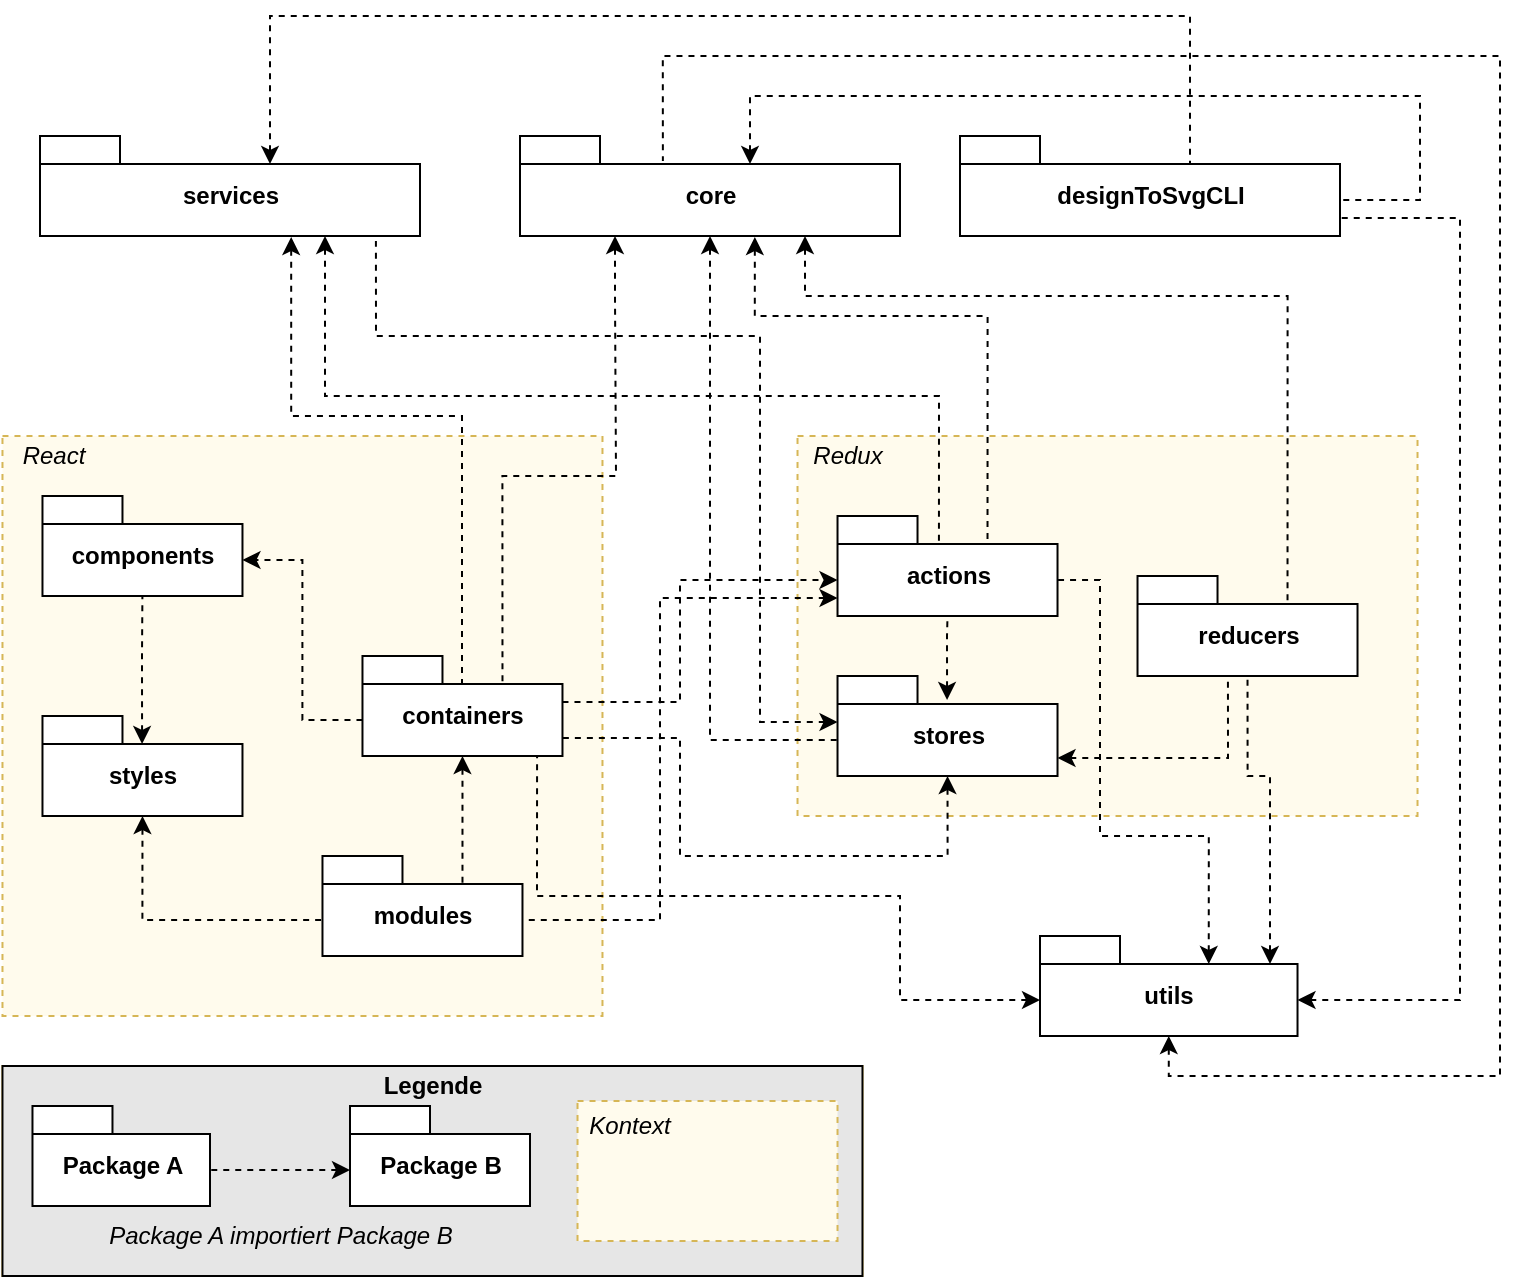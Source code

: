 <mxfile version="14.2.7" type="github">
  <diagram id="I6CuVnorOdHP8k_syBgL" name="Page-1">
    <mxGraphModel dx="808" dy="803" grid="1" gridSize="10" guides="1" tooltips="1" connect="1" arrows="1" fold="1" page="1" pageScale="1" pageWidth="827" pageHeight="1169" math="0" shadow="0">
      <root>
        <mxCell id="0" />
        <mxCell id="1" parent="0" />
        <mxCell id="pyWrmdddOTH64ym8ZQrJ-3" value="" style="rounded=0;whiteSpace=wrap;html=1;strokeColor=#d6b656;dashed=1;fillColor=#FFFBED;" vertex="1" parent="1">
          <mxGeometry x="51.24" y="250" width="300" height="290" as="geometry" />
        </mxCell>
        <mxCell id="pyWrmdddOTH64ym8ZQrJ-1" value="" style="rounded=0;whiteSpace=wrap;html=1;strokeColor=#d6b656;dashed=1;fillColor=#FFFBED;" vertex="1" parent="1">
          <mxGeometry x="448.76" y="250" width="310" height="190" as="geometry" />
        </mxCell>
        <mxCell id="pyWrmdddOTH64ym8ZQrJ-35" style="edgeStyle=orthogonalEdgeStyle;rounded=0;orthogonalLoop=1;jettySize=auto;html=1;exitX=0;exitY=0;exitDx=115;exitDy=14;exitPerimeter=0;entryX=0;entryY=0;entryDx=190;entryDy=32;entryPerimeter=0;dashed=1;startArrow=classic;startFill=1;endArrow=none;endFill=0;" edge="1" parent="1" source="r5C_3WcXiJWx9LqU8J2X-4" target="r5C_3WcXiJWx9LqU8J2X-5">
          <mxGeometry relative="1" as="geometry">
            <Array as="points">
              <mxPoint x="425" y="80" />
              <mxPoint x="760" y="80" />
              <mxPoint x="760" y="132" />
            </Array>
          </mxGeometry>
        </mxCell>
        <mxCell id="pyWrmdddOTH64ym8ZQrJ-41" style="edgeStyle=orthogonalEdgeStyle;rounded=0;orthogonalLoop=1;jettySize=auto;html=1;exitX=0.5;exitY=1;exitDx=0;exitDy=0;exitPerimeter=0;entryX=0;entryY=0;entryDx=0;entryDy=32;entryPerimeter=0;dashed=1;startArrow=classic;startFill=1;endArrow=none;endFill=0;" edge="1" parent="1" source="r5C_3WcXiJWx9LqU8J2X-4" target="r5C_3WcXiJWx9LqU8J2X-9">
          <mxGeometry relative="1" as="geometry" />
        </mxCell>
        <mxCell id="pyWrmdddOTH64ym8ZQrJ-42" style="edgeStyle=orthogonalEdgeStyle;rounded=0;orthogonalLoop=1;jettySize=auto;html=1;exitX=0.618;exitY=1.01;exitDx=0;exitDy=0;exitPerimeter=0;entryX=0;entryY=0;entryDx=75;entryDy=14;entryPerimeter=0;dashed=1;startArrow=classic;startFill=1;endArrow=none;endFill=0;" edge="1" parent="1" source="r5C_3WcXiJWx9LqU8J2X-4" target="r5C_3WcXiJWx9LqU8J2X-1">
          <mxGeometry relative="1" as="geometry">
            <Array as="points">
              <mxPoint x="427" y="190" />
              <mxPoint x="544" y="190" />
            </Array>
          </mxGeometry>
        </mxCell>
        <mxCell id="pyWrmdddOTH64ym8ZQrJ-43" style="edgeStyle=orthogonalEdgeStyle;rounded=0;orthogonalLoop=1;jettySize=auto;html=1;exitX=0.75;exitY=1;exitDx=0;exitDy=0;exitPerimeter=0;entryX=0;entryY=0;entryDx=75;entryDy=14;entryPerimeter=0;dashed=1;startArrow=classic;startFill=1;endArrow=none;endFill=0;" edge="1" parent="1" source="r5C_3WcXiJWx9LqU8J2X-4" target="r5C_3WcXiJWx9LqU8J2X-7">
          <mxGeometry relative="1" as="geometry">
            <Array as="points">
              <mxPoint x="453" y="180" />
              <mxPoint x="694" y="180" />
            </Array>
          </mxGeometry>
        </mxCell>
        <mxCell id="pyWrmdddOTH64ym8ZQrJ-70" style="edgeStyle=orthogonalEdgeStyle;rounded=0;orthogonalLoop=1;jettySize=auto;html=1;exitX=0.25;exitY=1;exitDx=0;exitDy=0;exitPerimeter=0;entryX=0;entryY=0;entryDx=70;entryDy=14;entryPerimeter=0;dashed=1;startArrow=classic;startFill=1;endArrow=none;endFill=0;" edge="1" parent="1" source="r5C_3WcXiJWx9LqU8J2X-4" target="r5C_3WcXiJWx9LqU8J2X-2">
          <mxGeometry relative="1" as="geometry">
            <Array as="points">
              <mxPoint x="358" y="180" />
              <mxPoint x="358" y="180" />
              <mxPoint x="358" y="270" />
              <mxPoint x="301" y="270" />
            </Array>
          </mxGeometry>
        </mxCell>
        <mxCell id="r5C_3WcXiJWx9LqU8J2X-4" value="core" style="shape=folder;fontStyle=1;spacingTop=10;tabWidth=40;tabHeight=14;tabPosition=left;html=1;" parent="1" vertex="1">
          <mxGeometry x="310" y="100" width="190" height="50" as="geometry" />
        </mxCell>
        <mxCell id="r5C_3WcXiJWx9LqU8J2X-5" value="designToSvgCLI" style="shape=folder;fontStyle=1;spacingTop=10;tabWidth=40;tabHeight=14;tabPosition=left;html=1;" parent="1" vertex="1">
          <mxGeometry x="530" y="100" width="190" height="50" as="geometry" />
        </mxCell>
        <mxCell id="pyWrmdddOTH64ym8ZQrJ-63" style="edgeStyle=orthogonalEdgeStyle;rounded=0;orthogonalLoop=1;jettySize=auto;html=1;exitX=0.661;exitY=1.01;exitDx=0;exitDy=0;exitPerimeter=0;dashed=1;startArrow=classic;startFill=1;endArrow=none;endFill=0;entryX=0.478;entryY=0.29;entryDx=0;entryDy=0;entryPerimeter=0;" edge="1" parent="1" source="r5C_3WcXiJWx9LqU8J2X-8" target="r5C_3WcXiJWx9LqU8J2X-2">
          <mxGeometry relative="1" as="geometry">
            <Array as="points">
              <mxPoint x="196" y="240" />
              <mxPoint x="281" y="240" />
              <mxPoint x="281" y="375" />
            </Array>
          </mxGeometry>
        </mxCell>
        <mxCell id="pyWrmdddOTH64ym8ZQrJ-64" style="edgeStyle=orthogonalEdgeStyle;rounded=0;orthogonalLoop=1;jettySize=auto;html=1;exitX=0;exitY=0;exitDx=115;exitDy=14;exitPerimeter=0;entryX=0;entryY=0;entryDx=115;entryDy=14;entryPerimeter=0;dashed=1;startArrow=classic;startFill=1;endArrow=none;endFill=0;" edge="1" parent="1" source="r5C_3WcXiJWx9LqU8J2X-8" target="r5C_3WcXiJWx9LqU8J2X-5">
          <mxGeometry relative="1" as="geometry">
            <Array as="points">
              <mxPoint x="185" y="40" />
              <mxPoint x="645" y="40" />
            </Array>
          </mxGeometry>
        </mxCell>
        <mxCell id="r5C_3WcXiJWx9LqU8J2X-8" value="services" style="shape=folder;fontStyle=1;spacingTop=10;tabWidth=40;tabHeight=14;tabPosition=left;html=1;" parent="1" vertex="1">
          <mxGeometry x="70" y="100" width="190" height="50" as="geometry" />
        </mxCell>
        <mxCell id="pyWrmdddOTH64ym8ZQrJ-44" style="edgeStyle=orthogonalEdgeStyle;rounded=0;orthogonalLoop=1;jettySize=auto;html=1;exitX=0;exitY=0;exitDx=115;exitDy=14;exitPerimeter=0;dashed=1;startArrow=classic;startFill=1;endArrow=none;endFill=0;entryX=0.5;entryY=1;entryDx=0;entryDy=0;entryPerimeter=0;" edge="1" parent="1" source="r5C_3WcXiJWx9LqU8J2X-11" target="r5C_3WcXiJWx9LqU8J2X-7">
          <mxGeometry relative="1" as="geometry">
            <mxPoint x="640" y="470" as="targetPoint" />
            <Array as="points">
              <mxPoint x="685" y="420" />
              <mxPoint x="674" y="420" />
            </Array>
          </mxGeometry>
        </mxCell>
        <mxCell id="pyWrmdddOTH64ym8ZQrJ-45" style="edgeStyle=orthogonalEdgeStyle;rounded=0;orthogonalLoop=1;jettySize=auto;html=1;exitX=0;exitY=0;exitDx=84.38;exitDy=14;exitPerimeter=0;entryX=0;entryY=0;entryDx=110;entryDy=32;entryPerimeter=0;dashed=1;startArrow=classic;startFill=1;endArrow=none;endFill=0;" edge="1" parent="1" source="r5C_3WcXiJWx9LqU8J2X-11" target="r5C_3WcXiJWx9LqU8J2X-1">
          <mxGeometry relative="1" as="geometry">
            <Array as="points">
              <mxPoint x="654" y="450" />
              <mxPoint x="600" y="450" />
              <mxPoint x="600" y="322" />
            </Array>
          </mxGeometry>
        </mxCell>
        <mxCell id="pyWrmdddOTH64ym8ZQrJ-46" style="edgeStyle=orthogonalEdgeStyle;rounded=0;orthogonalLoop=1;jettySize=auto;html=1;exitX=0;exitY=0;exitDx=0;exitDy=32;exitPerimeter=0;entryX=0.873;entryY=1;entryDx=0;entryDy=0;entryPerimeter=0;dashed=1;startArrow=classic;startFill=1;endArrow=none;endFill=0;" edge="1" parent="1" source="r5C_3WcXiJWx9LqU8J2X-11" target="r5C_3WcXiJWx9LqU8J2X-2">
          <mxGeometry relative="1" as="geometry">
            <Array as="points">
              <mxPoint x="500" y="532" />
              <mxPoint x="500" y="480" />
              <mxPoint x="319" y="480" />
            </Array>
          </mxGeometry>
        </mxCell>
        <mxCell id="pyWrmdddOTH64ym8ZQrJ-47" style="edgeStyle=orthogonalEdgeStyle;rounded=0;orthogonalLoop=1;jettySize=auto;html=1;exitX=0.5;exitY=1;exitDx=0;exitDy=0;exitPerimeter=0;entryX=0.376;entryY=0.25;entryDx=0;entryDy=0;entryPerimeter=0;dashed=1;startArrow=classic;startFill=1;endArrow=none;endFill=0;" edge="1" parent="1" source="r5C_3WcXiJWx9LqU8J2X-11" target="r5C_3WcXiJWx9LqU8J2X-4">
          <mxGeometry relative="1" as="geometry">
            <Array as="points">
              <mxPoint x="634" y="570" />
              <mxPoint x="800" y="570" />
              <mxPoint x="800" y="60" />
              <mxPoint x="381" y="60" />
            </Array>
          </mxGeometry>
        </mxCell>
        <mxCell id="pyWrmdddOTH64ym8ZQrJ-48" style="edgeStyle=orthogonalEdgeStyle;rounded=0;orthogonalLoop=1;jettySize=auto;html=1;exitX=0;exitY=0;exitDx=128.76;exitDy=32;exitPerimeter=0;entryX=0;entryY=0;entryDx=190;entryDy=41;entryPerimeter=0;dashed=1;startArrow=classic;startFill=1;endArrow=none;endFill=0;" edge="1" parent="1" source="r5C_3WcXiJWx9LqU8J2X-11" target="r5C_3WcXiJWx9LqU8J2X-5">
          <mxGeometry relative="1" as="geometry">
            <Array as="points">
              <mxPoint x="780" y="532" />
              <mxPoint x="780" y="141" />
            </Array>
          </mxGeometry>
        </mxCell>
        <mxCell id="r5C_3WcXiJWx9LqU8J2X-11" value="utils" style="shape=folder;fontStyle=1;spacingTop=10;tabWidth=40;tabHeight=14;tabPosition=left;html=1;" parent="1" vertex="1">
          <mxGeometry x="570" y="500" width="128.76" height="50" as="geometry" />
        </mxCell>
        <mxCell id="pyWrmdddOTH64ym8ZQrJ-16" style="edgeStyle=none;rounded=0;orthogonalLoop=1;jettySize=auto;html=1;exitX=0.25;exitY=1;exitDx=0;exitDy=0;exitPerimeter=0;dashed=1;startArrow=classic;startFill=1;endArrow=none;endFill=0;" edge="1" parent="1" source="r5C_3WcXiJWx9LqU8J2X-4" target="r5C_3WcXiJWx9LqU8J2X-4">
          <mxGeometry relative="1" as="geometry" />
        </mxCell>
        <mxCell id="pyWrmdddOTH64ym8ZQrJ-4" value="React" style="text;html=1;strokeColor=none;fillColor=none;align=center;verticalAlign=middle;whiteSpace=wrap;rounded=0;dashed=1;fontStyle=2" vertex="1" parent="1">
          <mxGeometry x="51.24" y="250" width="52.174" height="20" as="geometry" />
        </mxCell>
        <mxCell id="pyWrmdddOTH64ym8ZQrJ-6" style="edgeStyle=orthogonalEdgeStyle;rounded=0;orthogonalLoop=1;jettySize=auto;html=1;exitX=0.5;exitY=1;exitDx=0;exitDy=0;" edge="1" parent="1" source="pyWrmdddOTH64ym8ZQrJ-3" target="pyWrmdddOTH64ym8ZQrJ-3">
          <mxGeometry x="51.24" y="250" as="geometry" />
        </mxCell>
        <mxCell id="pyWrmdddOTH64ym8ZQrJ-17" value="" style="edgeStyle=orthogonalEdgeStyle;rounded=0;orthogonalLoop=1;jettySize=auto;html=1;exitX=0;exitY=0;exitDx=0;exitDy=32;exitPerimeter=0;entryX=0;entryY=0;entryDx=100;entryDy=32;entryPerimeter=0;dashed=1;startArrow=none;startFill=0;endArrow=classic;endFill=1;" edge="1" parent="1" source="r5C_3WcXiJWx9LqU8J2X-2" target="r5C_3WcXiJWx9LqU8J2X-3">
          <mxGeometry x="51.24" y="250" as="geometry" />
        </mxCell>
        <mxCell id="pyWrmdddOTH64ym8ZQrJ-19" value="" style="edgeStyle=none;rounded=0;orthogonalLoop=1;jettySize=auto;html=1;exitX=0.5;exitY=1;exitDx=0;exitDy=0;exitPerimeter=0;entryX=0;entryY=0;entryDx=70;entryDy=14;entryPerimeter=0;dashed=1;startArrow=classic;startFill=1;endArrow=none;endFill=0;" edge="1" parent="1" source="r5C_3WcXiJWx9LqU8J2X-2" target="r5C_3WcXiJWx9LqU8J2X-6">
          <mxGeometry x="51.24" y="250" as="geometry" />
        </mxCell>
        <mxCell id="r5C_3WcXiJWx9LqU8J2X-2" value="containers" style="shape=folder;fontStyle=1;spacingTop=10;tabWidth=40;tabHeight=14;tabPosition=left;html=1;" parent="1" vertex="1">
          <mxGeometry x="231.24" y="360" width="100" height="50" as="geometry" />
        </mxCell>
        <mxCell id="pyWrmdddOTH64ym8ZQrJ-18" value="" style="edgeStyle=orthogonalEdgeStyle;rounded=0;orthogonalLoop=1;jettySize=auto;html=1;exitX=0.498;exitY=0.28;exitDx=0;exitDy=0;exitPerimeter=0;dashed=1;startArrow=classic;startFill=1;endArrow=none;endFill=0;" edge="1" parent="1" source="r5C_3WcXiJWx9LqU8J2X-10" target="r5C_3WcXiJWx9LqU8J2X-3">
          <mxGeometry x="51.24" y="250" as="geometry" />
        </mxCell>
        <mxCell id="pyWrmdddOTH64ym8ZQrJ-66" style="edgeStyle=orthogonalEdgeStyle;rounded=0;orthogonalLoop=1;jettySize=auto;html=1;exitX=0.5;exitY=1;exitDx=0;exitDy=0;exitPerimeter=0;entryX=0;entryY=0;entryDx=0;entryDy=32;entryPerimeter=0;dashed=1;startArrow=classic;startFill=1;endArrow=none;endFill=0;" edge="1" parent="1" source="r5C_3WcXiJWx9LqU8J2X-10" target="r5C_3WcXiJWx9LqU8J2X-6">
          <mxGeometry relative="1" as="geometry" />
        </mxCell>
        <mxCell id="r5C_3WcXiJWx9LqU8J2X-10" value="styles" style="shape=folder;fontStyle=1;spacingTop=10;tabWidth=40;tabHeight=14;tabPosition=left;html=1;" parent="1" vertex="1">
          <mxGeometry x="71.24" y="390" width="100" height="50" as="geometry" />
        </mxCell>
        <mxCell id="r5C_3WcXiJWx9LqU8J2X-6" value="modules" style="shape=folder;fontStyle=1;spacingTop=10;tabWidth=40;tabHeight=14;tabPosition=left;html=1;" parent="1" vertex="1">
          <mxGeometry x="211.24" y="460" width="100" height="50" as="geometry" />
        </mxCell>
        <mxCell id="r5C_3WcXiJWx9LqU8J2X-3" value="components" style="shape=folder;fontStyle=1;spacingTop=10;tabWidth=40;tabHeight=14;tabPosition=left;html=1;" parent="1" vertex="1">
          <mxGeometry x="71.24" y="280" width="100" height="50" as="geometry" />
        </mxCell>
        <mxCell id="pyWrmdddOTH64ym8ZQrJ-2" value="&lt;i&gt;Redux&lt;/i&gt;" style="text;html=1;strokeColor=none;fillColor=none;align=center;verticalAlign=middle;whiteSpace=wrap;rounded=0;" vertex="1" parent="1">
          <mxGeometry x="448.76" y="250" width="50" height="20" as="geometry" />
        </mxCell>
        <mxCell id="pyWrmdddOTH64ym8ZQrJ-65" style="edgeStyle=orthogonalEdgeStyle;rounded=0;orthogonalLoop=1;jettySize=auto;html=1;exitX=0;exitY=0;exitDx=0;exitDy=23;exitPerimeter=0;entryX=0.884;entryY=1.05;entryDx=0;entryDy=0;entryPerimeter=0;dashed=1;startArrow=classic;startFill=1;endArrow=none;endFill=0;" edge="1" parent="1" source="r5C_3WcXiJWx9LqU8J2X-9" target="r5C_3WcXiJWx9LqU8J2X-8">
          <mxGeometry relative="1" as="geometry">
            <Array as="points">
              <mxPoint x="430" y="393" />
              <mxPoint x="430" y="200" />
              <mxPoint x="238" y="200" />
            </Array>
          </mxGeometry>
        </mxCell>
        <mxCell id="pyWrmdddOTH64ym8ZQrJ-68" style="edgeStyle=orthogonalEdgeStyle;rounded=0;orthogonalLoop=1;jettySize=auto;html=1;exitX=0.498;exitY=0.24;exitDx=0;exitDy=0;exitPerimeter=0;entryX=0.5;entryY=1;entryDx=0;entryDy=0;entryPerimeter=0;dashed=1;startArrow=classic;startFill=1;endArrow=none;endFill=0;" edge="1" parent="1" source="r5C_3WcXiJWx9LqU8J2X-9" target="r5C_3WcXiJWx9LqU8J2X-1">
          <mxGeometry relative="1" as="geometry" />
        </mxCell>
        <mxCell id="pyWrmdddOTH64ym8ZQrJ-69" style="edgeStyle=orthogonalEdgeStyle;rounded=0;orthogonalLoop=1;jettySize=auto;html=1;exitX=0;exitY=0;exitDx=110;exitDy=41;exitPerimeter=0;entryX=0.411;entryY=0.99;entryDx=0;entryDy=0;entryPerimeter=0;dashed=1;startArrow=classic;startFill=1;endArrow=none;endFill=0;" edge="1" parent="1" source="r5C_3WcXiJWx9LqU8J2X-9" target="r5C_3WcXiJWx9LqU8J2X-7">
          <mxGeometry relative="1" as="geometry" />
        </mxCell>
        <mxCell id="r5C_3WcXiJWx9LqU8J2X-9" value="stores" style="shape=folder;fontStyle=1;spacingTop=10;tabWidth=40;tabHeight=14;tabPosition=left;html=1;" parent="1" vertex="1">
          <mxGeometry x="468.76" y="370" width="110" height="50" as="geometry" />
        </mxCell>
        <mxCell id="r5C_3WcXiJWx9LqU8J2X-7" value="reducers" style="shape=folder;fontStyle=1;spacingTop=10;tabWidth=40;tabHeight=14;tabPosition=left;html=1;" parent="1" vertex="1">
          <mxGeometry x="618.76" y="320" width="110" height="50" as="geometry" />
        </mxCell>
        <mxCell id="pyWrmdddOTH64ym8ZQrJ-67" style="edgeStyle=orthogonalEdgeStyle;rounded=0;orthogonalLoop=1;jettySize=auto;html=1;exitX=0;exitY=0;exitDx=0;exitDy=41;exitPerimeter=0;entryX=0;entryY=0;entryDx=100;entryDy=32;entryPerimeter=0;dashed=1;startArrow=classic;startFill=1;endArrow=none;endFill=0;" edge="1" parent="1" source="r5C_3WcXiJWx9LqU8J2X-1" target="r5C_3WcXiJWx9LqU8J2X-6">
          <mxGeometry relative="1" as="geometry">
            <Array as="points">
              <mxPoint x="380" y="331" />
              <mxPoint x="380" y="492" />
            </Array>
          </mxGeometry>
        </mxCell>
        <mxCell id="r5C_3WcXiJWx9LqU8J2X-1" value="actions" style="shape=folder;fontStyle=1;spacingTop=10;tabWidth=40;tabHeight=14;tabPosition=left;html=1;" parent="1" vertex="1">
          <mxGeometry x="468.76" y="290" width="110" height="50" as="geometry" />
        </mxCell>
        <mxCell id="pyWrmdddOTH64ym8ZQrJ-13" style="rounded=0;orthogonalLoop=1;jettySize=auto;html=1;exitX=0.5;exitY=1;exitDx=0;exitDy=0;exitPerimeter=0;entryX=0;entryY=0;entryDx=100;entryDy=41;entryPerimeter=0;dashed=1;startArrow=classic;startFill=1;endArrow=none;endFill=0;edgeStyle=orthogonalEdgeStyle;" edge="1" parent="1" source="r5C_3WcXiJWx9LqU8J2X-9" target="r5C_3WcXiJWx9LqU8J2X-2">
          <mxGeometry relative="1" as="geometry">
            <Array as="points">
              <mxPoint x="524" y="460" />
              <mxPoint x="390" y="460" />
              <mxPoint x="390" y="401" />
            </Array>
          </mxGeometry>
        </mxCell>
        <mxCell id="pyWrmdddOTH64ym8ZQrJ-12" style="rounded=0;orthogonalLoop=1;jettySize=auto;html=1;exitX=0;exitY=0;exitDx=100;exitDy=23;exitPerimeter=0;entryX=0;entryY=0;entryDx=0;entryDy=32;entryPerimeter=0;dashed=1;startArrow=none;startFill=0;endArrow=classic;endFill=1;edgeStyle=orthogonalEdgeStyle;" edge="1" parent="1" source="r5C_3WcXiJWx9LqU8J2X-2" target="r5C_3WcXiJWx9LqU8J2X-1">
          <mxGeometry relative="1" as="geometry">
            <Array as="points">
              <mxPoint x="390" y="383" />
              <mxPoint x="390" y="322" />
            </Array>
          </mxGeometry>
        </mxCell>
        <mxCell id="pyWrmdddOTH64ym8ZQrJ-31" style="edgeStyle=orthogonalEdgeStyle;rounded=0;orthogonalLoop=1;jettySize=auto;html=1;exitX=0.75;exitY=1;exitDx=0;exitDy=0;exitPerimeter=0;entryX=0.461;entryY=0.26;entryDx=0;entryDy=0;entryPerimeter=0;dashed=1;startArrow=classic;startFill=1;endArrow=none;endFill=0;" edge="1" parent="1" source="r5C_3WcXiJWx9LqU8J2X-8" target="r5C_3WcXiJWx9LqU8J2X-1">
          <mxGeometry relative="1" as="geometry">
            <Array as="points">
              <mxPoint x="213" y="230" />
              <mxPoint x="520" y="230" />
            </Array>
          </mxGeometry>
        </mxCell>
        <mxCell id="pyWrmdddOTH64ym8ZQrJ-59" value="" style="group;fillColor=#FFFBED;strokeColor=#FFD966;container=0;" vertex="1" connectable="0" parent="1">
          <mxGeometry x="51.24" y="565" width="430" height="105" as="geometry" />
        </mxCell>
        <mxCell id="pyWrmdddOTH64ym8ZQrJ-57" value="" style="rounded=0;whiteSpace=wrap;html=1;fillColor=#E6E6E6;" vertex="1" parent="1">
          <mxGeometry x="51.24" y="565" width="430" height="105" as="geometry" />
        </mxCell>
        <mxCell id="pyWrmdddOTH64ym8ZQrJ-50" value="Package A" style="shape=folder;fontStyle=1;spacingTop=10;tabWidth=40;tabHeight=14;tabPosition=left;html=1;" vertex="1" parent="1">
          <mxGeometry x="66.24" y="585" width="88.76" height="50" as="geometry" />
        </mxCell>
        <mxCell id="pyWrmdddOTH64ym8ZQrJ-52" style="edgeStyle=orthogonalEdgeStyle;rounded=0;orthogonalLoop=1;jettySize=auto;html=1;exitX=0;exitY=0;exitDx=0;exitDy=32;exitPerimeter=0;entryX=0;entryY=0;entryDx=88.76;entryDy=32;entryPerimeter=0;dashed=1;startArrow=classic;startFill=1;endArrow=none;endFill=0;" edge="1" parent="1" source="pyWrmdddOTH64ym8ZQrJ-51" target="pyWrmdddOTH64ym8ZQrJ-50">
          <mxGeometry x="51.24" y="565" as="geometry" />
        </mxCell>
        <mxCell id="pyWrmdddOTH64ym8ZQrJ-51" value="Package B" style="shape=folder;fontStyle=1;spacingTop=10;tabWidth=40;tabHeight=14;tabPosition=left;html=1;" vertex="1" parent="1">
          <mxGeometry x="225" y="585" width="90" height="50" as="geometry" />
        </mxCell>
        <mxCell id="pyWrmdddOTH64ym8ZQrJ-53" value="&lt;i&gt;Package A importiert Package B&lt;/i&gt;" style="text;html=1;strokeColor=none;fillColor=none;align=center;verticalAlign=middle;whiteSpace=wrap;rounded=0;dashed=1;" vertex="1" parent="1">
          <mxGeometry x="66.24" y="630" width="248.76" height="40" as="geometry" />
        </mxCell>
        <mxCell id="pyWrmdddOTH64ym8ZQrJ-58" value="&lt;b&gt;Legende&lt;/b&gt;" style="text;html=1;strokeColor=none;fillColor=none;align=center;verticalAlign=middle;whiteSpace=wrap;rounded=0;" vertex="1" parent="1">
          <mxGeometry x="52.48" y="565" width="428.76" height="20" as="geometry" />
        </mxCell>
        <mxCell id="pyWrmdddOTH64ym8ZQrJ-60" value="" style="rounded=0;whiteSpace=wrap;html=1;strokeColor=#d6b656;dashed=1;fillColor=#FFFBED;" vertex="1" parent="1">
          <mxGeometry x="338.76" y="582.5" width="130" height="70" as="geometry" />
        </mxCell>
        <mxCell id="pyWrmdddOTH64ym8ZQrJ-61" value="Kontext" style="text;html=1;strokeColor=none;fillColor=none;align=center;verticalAlign=middle;whiteSpace=wrap;rounded=0;dashed=1;fontStyle=2" vertex="1" parent="1">
          <mxGeometry x="338.76" y="585" width="52.174" height="20" as="geometry" />
        </mxCell>
      </root>
    </mxGraphModel>
  </diagram>
</mxfile>
